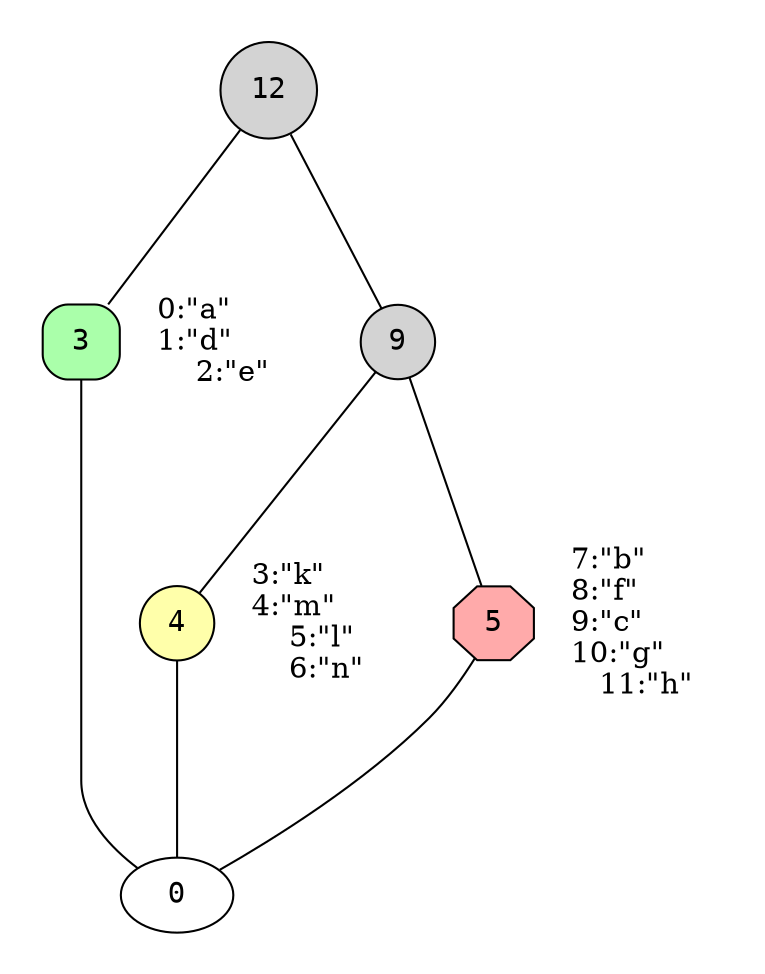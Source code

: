 // <Lattice object of 3 atoms 6 concepts 2 coatoms at 0x10c30aef0>
digraph Lattice {
	node [label="" shape=circle style=filled width=.25]
	edge [dir=none labeldistance=1.5 minlen=2]
	subgraph cluster_0 {
		style=filled
		color=transparent
		c0 ["\"\""="" fillcolor="" fontname=Courier fontsize=14 height="" label=0 shape="" style="" width=""]
	}
	subgraph cluster_1 {
		style=filled
		color=transparent
		c1 [fillcolor="#AAFFAA" fontname=Courier fontsize=14 height=0.5 label=3 shape=box style="filled,rounded" width=0.51]
	}
	c1 -> c1 [label="0:\"a\"	
1:\"d\"	
2:\"e\"" color=transparent labelangle=270]
	c1 -> c0
	subgraph cluster_2 {
		style=filled
		color=transparent
		c2 [fillcolor="#FFFFAA" fontname=Courier fontsize=14 height=0.45 label=4 shape=circle style=filled width=0.45]
	}
	c2 -> c2 [label="3:\"k\"	
4:\"m\"	
5:\"l\"	
6:\"n\"" color=transparent labelangle=270]
	c2 -> c0
	subgraph cluster_3 {
		style=filled
		color=transparent
		c3 [fillcolor="#FFAAAA" fontname=Courier fontsize=14 height=0 label=5 shape=octagon style=filled width=0]
	}
	c3 -> c3 [label="7:\"b\"	
8:\"f\"	
9:\"c\"	
10:\"g\"	
11:\"h\"" color=transparent labelangle=270]
	c3 -> c0
	subgraph cluster_4 {
		style=filled
		color=transparent
		c4 [fontname=Courier fontsize=14 label=9 style=filled]
	}
	c4 -> c2
	c4 -> c3
	subgraph cluster_5 {
		style=filled
		color=transparent
		c5 [fontname=Courier fontsize=14 label=12]
	}
	c5 -> c1
	c5 -> c4
}

